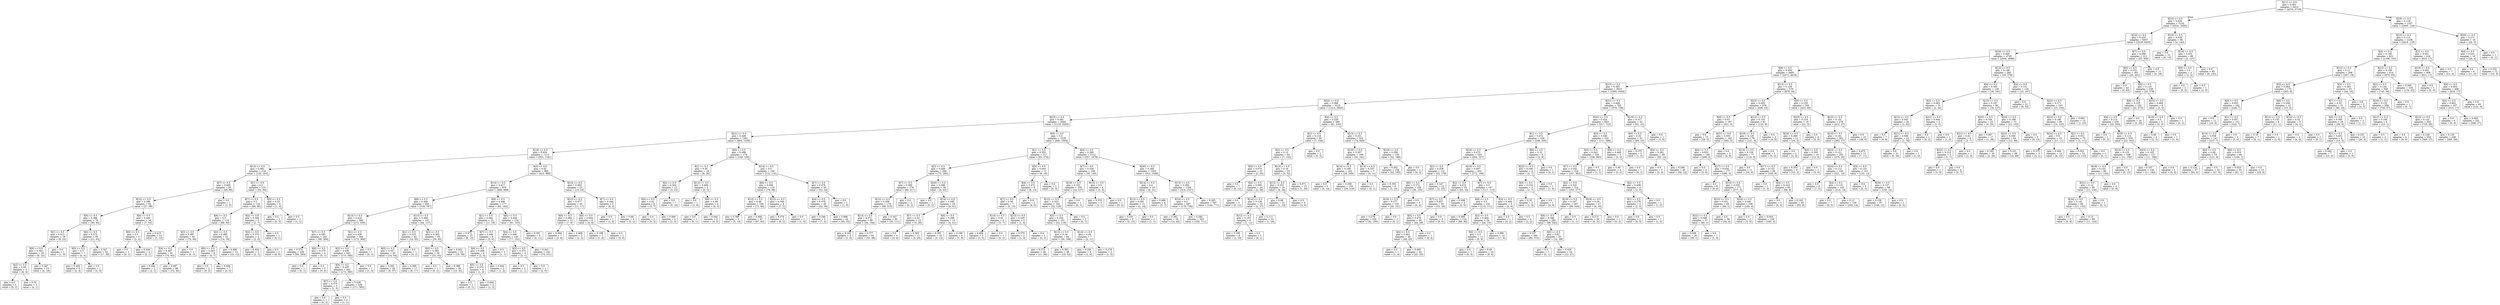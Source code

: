 digraph Tree {
node [shape=box] ;
0 [label="X[11] <= 0.5\ngini = 0.491\nsamples = 6412\nvalue = [4376, 5719]"] ;
1 [label="X[10] <= 0.5\ngini = 0.429\nsamples = 5155\nvalue = [2531, 5595]"] ;
0 -> 1 [labeldistance=2.5, labelangle=45, headlabel="True"] ;
2 [label="X[16] <= 0.5\ngini = 0.433\nsamples = 5057\nvalue = [2529, 5455]"] ;
1 -> 2 ;
3 [label="X[18] <= 0.5\ngini = 0.445\nsamples = 4745\nvalue = [2504, 4996]"] ;
2 -> 3 ;
4 [label="X[8] <= 0.5\ngini = 0.454\nsamples = 4485\nvalue = [2471, 4618]"] ;
3 -> 4 ;
5 [label="X[15] <= 0.5\ngini = 0.383\nsamples = 3915\nvalue = [1592, 4564]"] ;
4 -> 5 ;
6 [label="X[22] <= 0.5\ngini = 0.366\nsamples = 3210\nvalue = [1214, 3826]"] ;
5 -> 6 ;
7 [label="X[23] <= 0.5\ngini = 0.381\nsamples = 2820\nvalue = [1133, 3293]"] ;
6 -> 7 ;
8 [label="X[21] <= 0.5\ngini = 0.449\nsamples = 1291\nvalue = [693, 1339]"] ;
7 -> 8 ;
9 [label="X[19] <= 0.5\ngini = 0.434\nsamples = 1113\nvalue = [553, 1181]"] ;
8 -> 9 ;
10 [label="X[13] <= 0.5\ngini = 0.481\nsamples = 218\nvalue = [130, 193]"] ;
9 -> 10 ;
11 [label="X[7] <= 0.5\ngini = 0.405\nsamples = 95\nvalue = [39, 99]"] ;
10 -> 11 ;
12 [label="X[12] <= 0.5\ngini = 0.396\nsamples = 94\nvalue = [37, 99]"] ;
11 -> 12 ;
13 [label="X[0] <= 0.5\ngini = 0.386\nsamples = 78\nvalue = [30, 85]"] ;
12 -> 13 ;
14 [label="X[1] <= 0.5\ngini = 0.412\nsamples = 19\nvalue = [9, 22]"] ;
13 -> 14 ;
15 [label="X[6] <= 0.5\ngini = 0.391\nsamples = 18\nvalue = [8, 22]"] ;
14 -> 15 ;
16 [label="X[2] <= 0.5\ngini = 0.49\nsamples = 3\nvalue = [4, 3]"] ;
15 -> 16 ;
17 [label="gini = 0.0\nsamples = 1\nvalue = [0, 2]"] ;
16 -> 17 ;
18 [label="gini = 0.32\nsamples = 2\nvalue = [4, 1]"] ;
16 -> 18 ;
19 [label="gini = 0.287\nsamples = 15\nvalue = [4, 19]"] ;
15 -> 19 ;
20 [label="gini = 0.0\nsamples = 1\nvalue = [1, 0]"] ;
14 -> 20 ;
21 [label="X[4] <= 0.5\ngini = 0.375\nsamples = 59\nvalue = [21, 63]"] ;
13 -> 21 ;
22 [label="X[5] <= 0.5\ngini = 0.5\nsamples = 7\nvalue = [4, 4]"] ;
21 -> 22 ;
23 [label="gini = 0.444\nsamples = 6\nvalue = [2, 4]"] ;
22 -> 23 ;
24 [label="gini = 0.0\nsamples = 1\nvalue = [2, 0]"] ;
22 -> 24 ;
25 [label="gini = 0.347\nsamples = 52\nvalue = [17, 59]"] ;
21 -> 25 ;
26 [label="X[4] <= 0.5\ngini = 0.444\nsamples = 16\nvalue = [7, 14]"] ;
12 -> 26 ;
27 [label="X[0] <= 0.5\ngini = 0.5\nsamples = 3\nvalue = [2, 2]"] ;
26 -> 27 ;
28 [label="gini = 0.0\nsamples = 1\nvalue = [0, 1]"] ;
27 -> 28 ;
29 [label="gini = 0.444\nsamples = 2\nvalue = [2, 1]"] ;
27 -> 29 ;
30 [label="gini = 0.415\nsamples = 13\nvalue = [5, 12]"] ;
26 -> 30 ;
31 [label="gini = 0.0\nsamples = 1\nvalue = [2, 0]"] ;
11 -> 31 ;
32 [label="X[1] <= 0.5\ngini = 0.5\nsamples = 123\nvalue = [91, 94]"] ;
10 -> 32 ;
33 [label="X[7] <= 0.5\ngini = 0.5\nsamples = 119\nvalue = [90, 90]"] ;
32 -> 33 ;
34 [label="X[6] <= 0.5\ngini = 0.5\nsamples = 114\nvalue = [88, 83]"] ;
33 -> 34 ;
35 [label="X[3] <= 0.5\ngini = 0.497\nsamples = 92\nvalue = [74, 64]"] ;
34 -> 35 ;
36 [label="X[4] <= 0.5\ngini = 0.497\nsamples = 91\nvalue = [74, 63]"] ;
35 -> 36 ;
37 [label="gini = 0.444\nsamples = 2\nvalue = [2, 1]"] ;
36 -> 37 ;
38 [label="gini = 0.497\nsamples = 89\nvalue = [72, 62]"] ;
36 -> 38 ;
39 [label="gini = 0.0\nsamples = 1\nvalue = [0, 1]"] ;
35 -> 39 ;
40 [label="X[2] <= 0.5\ngini = 0.489\nsamples = 22\nvalue = [14, 19]"] ;
34 -> 40 ;
41 [label="X[0] <= 0.5\ngini = 0.463\nsamples = 9\nvalue = [4, 7]"] ;
40 -> 41 ;
42 [label="gini = 0.0\nsamples = 2\nvalue = [0, 2]"] ;
41 -> 42 ;
43 [label="gini = 0.494\nsamples = 7\nvalue = [4, 5]"] ;
41 -> 43 ;
44 [label="gini = 0.496\nsamples = 13\nvalue = [10, 12]"] ;
40 -> 44 ;
45 [label="X[2] <= 0.5\ngini = 0.346\nsamples = 5\nvalue = [2, 7]"] ;
33 -> 45 ;
46 [label="X[3] <= 0.5\ngini = 0.375\nsamples = 4\nvalue = [2, 6]"] ;
45 -> 46 ;
47 [label="gini = 0.444\nsamples = 2\nvalue = [2, 1]"] ;
46 -> 47 ;
48 [label="gini = 0.0\nsamples = 2\nvalue = [0, 5]"] ;
46 -> 48 ;
49 [label="gini = 0.0\nsamples = 1\nvalue = [0, 1]"] ;
45 -> 49 ;
50 [label="X[5] <= 0.5\ngini = 0.32\nsamples = 4\nvalue = [1, 4]"] ;
32 -> 50 ;
51 [label="gini = 0.0\nsamples = 2\nvalue = [0, 3]"] ;
50 -> 51 ;
52 [label="gini = 0.5\nsamples = 2\nvalue = [1, 1]"] ;
50 -> 52 ;
53 [label="X[3] <= 0.5\ngini = 0.42\nsamples = 895\nvalue = [423, 988]"] ;
9 -> 53 ;
54 [label="X[14] <= 0.5\ngini = 0.417\nsamples = 870\nvalue = [408, 969]"] ;
53 -> 54 ;
55 [label="X[6] <= 0.5\ngini = 0.409\nsamples = 693\nvalue = [316, 787]"] ;
54 -> 55 ;
56 [label="X[13] <= 0.5\ngini = 0.416\nsamples = 586\nvalue = [272, 650]"] ;
55 -> 56 ;
57 [label="X[7] <= 0.5\ngini = 0.383\nsamples = 242\nvalue = [99, 284]"] ;
56 -> 57 ;
58 [label="gini = 0.374\nsamples = 238\nvalue = [94, 283]"] ;
57 -> 58 ;
59 [label="X[0] <= 0.5\ngini = 0.278\nsamples = 4\nvalue = [5, 1]"] ;
57 -> 59 ;
60 [label="gini = 0.0\nsamples = 1\nvalue = [0, 1]"] ;
59 -> 60 ;
61 [label="gini = 0.0\nsamples = 3\nvalue = [5, 0]"] ;
59 -> 61 ;
62 [label="X[1] <= 0.5\ngini = 0.436\nsamples = 344\nvalue = [173, 366]"] ;
56 -> 62 ;
63 [label="X[2] <= 0.5\ngini = 0.436\nsamples = 343\nvalue = [173, 365]"] ;
62 -> 63 ;
64 [label="X[4] <= 0.5\ngini = 0.435\nsamples = 342\nvalue = [172, 365]"] ;
63 -> 64 ;
65 [label="X[7] <= 0.5\ngini = 0.375\nsamples = 3\nvalue = [1, 3]"] ;
64 -> 65 ;
66 [label="gini = 0.0\nsamples = 1\nvalue = [0, 2]"] ;
65 -> 66 ;
67 [label="gini = 0.5\nsamples = 2\nvalue = [1, 1]"] ;
65 -> 67 ;
68 [label="gini = 0.436\nsamples = 339\nvalue = [171, 362]"] ;
64 -> 68 ;
69 [label="gini = 0.0\nsamples = 1\nvalue = [1, 0]"] ;
63 -> 69 ;
70 [label="gini = 0.0\nsamples = 1\nvalue = [0, 1]"] ;
62 -> 70 ;
71 [label="X[13] <= 0.5\ngini = 0.368\nsamples = 107\nvalue = [44, 137]"] ;
55 -> 71 ;
72 [label="X[1] <= 0.5\ngini = 0.323\nsamples = 44\nvalue = [14, 55]"] ;
71 -> 72 ;
73 [label="X[0] <= 0.5\ngini = 0.327\nsamples = 43\nvalue = [14, 54]"] ;
72 -> 73 ;
74 [label="gini = 0.292\nsamples = 26\nvalue = [8, 37]"] ;
73 -> 74 ;
75 [label="gini = 0.386\nsamples = 17\nvalue = [6, 17]"] ;
73 -> 75 ;
76 [label="gini = 0.0\nsamples = 1\nvalue = [0, 1]"] ;
72 -> 76 ;
77 [label="X[2] <= 0.5\ngini = 0.392\nsamples = 63\nvalue = [30, 82]"] ;
71 -> 77 ;
78 [label="X[0] <= 0.5\ngini = 0.383\nsamples = 30\nvalue = [15, 43]"] ;
77 -> 78 ;
79 [label="gini = 0.0\nsamples = 1\nvalue = [0, 1]"] ;
78 -> 79 ;
80 [label="gini = 0.388\nsamples = 29\nvalue = [15, 42]"] ;
78 -> 80 ;
81 [label="gini = 0.401\nsamples = 33\nvalue = [15, 39]"] ;
77 -> 81 ;
82 [label="X[0] <= 0.5\ngini = 0.446\nsamples = 177\nvalue = [92, 182]"] ;
54 -> 82 ;
83 [label="X[1] <= 0.5\ngini = 0.464\nsamples = 23\nvalue = [11, 19]"] ;
82 -> 83 ;
84 [label="gini = 0.472\nsamples = 15\nvalue = [8, 13]"] ;
83 -> 84 ;
85 [label="X[7] <= 0.5\ngini = 0.444\nsamples = 8\nvalue = [3, 6]"] ;
83 -> 85 ;
86 [label="X[6] <= 0.5\ngini = 0.408\nsamples = 6\nvalue = [2, 5]"] ;
85 -> 86 ;
87 [label="X[5] <= 0.5\ngini = 0.375\nsamples = 4\nvalue = [1, 3]"] ;
86 -> 87 ;
88 [label="gini = 0.0\nsamples = 1\nvalue = [0, 1]"] ;
87 -> 88 ;
89 [label="gini = 0.444\nsamples = 3\nvalue = [1, 2]"] ;
87 -> 89 ;
90 [label="gini = 0.444\nsamples = 2\nvalue = [1, 2]"] ;
86 -> 90 ;
91 [label="gini = 0.5\nsamples = 2\nvalue = [1, 1]"] ;
85 -> 91 ;
92 [label="X[6] <= 0.5\ngini = 0.444\nsamples = 154\nvalue = [81, 163]"] ;
82 -> 92 ;
93 [label="X[4] <= 0.5\ngini = 0.446\nsamples = 145\nvalue = [77, 152]"] ;
92 -> 93 ;
94 [label="X[5] <= 0.5\ngini = 0.375\nsamples = 3\nvalue = [3, 1]"] ;
93 -> 94 ;
95 [label="gini = 0.5\nsamples = 2\nvalue = [1, 1]"] ;
94 -> 95 ;
96 [label="gini = 0.0\nsamples = 1\nvalue = [2, 0]"] ;
94 -> 96 ;
97 [label="gini = 0.441\nsamples = 142\nvalue = [74, 151]"] ;
93 -> 97 ;
98 [label="gini = 0.391\nsamples = 9\nvalue = [4, 11]"] ;
92 -> 98 ;
99 [label="X[14] <= 0.5\ngini = 0.493\nsamples = 25\nvalue = [15, 19]"] ;
53 -> 99 ;
100 [label="X[12] <= 0.5\ngini = 0.477\nsamples = 20\nvalue = [11, 17]"] ;
99 -> 100 ;
101 [label="X[6] <= 0.5\ngini = 0.492\nsamples = 12\nvalue = [7, 9]"] ;
100 -> 101 ;
102 [label="gini = 0.494\nsamples = 7\nvalue = [5, 4]"] ;
101 -> 102 ;
103 [label="gini = 0.408\nsamples = 5\nvalue = [2, 5]"] ;
101 -> 103 ;
104 [label="X[6] <= 0.5\ngini = 0.444\nsamples = 8\nvalue = [4, 8]"] ;
100 -> 104 ;
105 [label="gini = 0.198\nsamples = 7\nvalue = [1, 8]"] ;
104 -> 105 ;
106 [label="gini = 0.0\nsamples = 1\nvalue = [3, 0]"] ;
104 -> 106 ;
107 [label="X[7] <= 0.5\ngini = 0.444\nsamples = 5\nvalue = [4, 2]"] ;
99 -> 107 ;
108 [label="gini = 0.0\nsamples = 1\nvalue = [1, 0]"] ;
107 -> 108 ;
109 [label="gini = 0.48\nsamples = 4\nvalue = [3, 2]"] ;
107 -> 109 ;
110 [label="X[0] <= 0.5\ngini = 0.498\nsamples = 178\nvalue = [140, 158]"] ;
8 -> 110 ;
111 [label="X[1] <= 0.5\ngini = 0.36\nsamples = 18\nvalue = [8, 26]"] ;
110 -> 111 ;
112 [label="X[2] <= 0.5\ngini = 0.204\nsamples = 13\nvalue = [3, 23]"] ;
111 -> 112 ;
113 [label="X[6] <= 0.5\ngini = 0.42\nsamples = 6\nvalue = [3, 7]"] ;
112 -> 113 ;
114 [label="gini = 0.0\nsamples = 2\nvalue = [0, 2]"] ;
113 -> 114 ;
115 [label="gini = 0.469\nsamples = 4\nvalue = [3, 5]"] ;
113 -> 115 ;
116 [label="gini = 0.0\nsamples = 7\nvalue = [0, 16]"] ;
112 -> 116 ;
117 [label="X[13] <= 0.5\ngini = 0.469\nsamples = 5\nvalue = [5, 3]"] ;
111 -> 117 ;
118 [label="gini = 0.0\nsamples = 1\nvalue = [1, 0]"] ;
117 -> 118 ;
119 [label="X[6] <= 0.5\ngini = 0.49\nsamples = 4\nvalue = [4, 3]"] ;
117 -> 119 ;
120 [label="gini = 0.0\nsamples = 1\nvalue = [0, 1]"] ;
119 -> 120 ;
121 [label="gini = 0.444\nsamples = 3\nvalue = [4, 2]"] ;
119 -> 121 ;
122 [label="X[14] <= 0.5\ngini = 0.5\nsamples = 160\nvalue = [132, 132]"] ;
110 -> 122 ;
123 [label="X[6] <= 0.5\ngini = 0.494\nsamples = 110\nvalue = [79, 98]"] ;
122 -> 123 ;
124 [label="X[13] <= 0.5\ngini = 0.49\nsamples = 106\nvalue = [72, 96]"] ;
123 -> 124 ;
125 [label="gini = 0.388\nsamples = 9\nvalue = [5, 14]"] ;
124 -> 125 ;
126 [label="gini = 0.495\nsamples = 97\nvalue = [67, 82]"] ;
124 -> 126 ;
127 [label="X[12] <= 0.5\ngini = 0.346\nsamples = 4\nvalue = [7, 2]"] ;
123 -> 127 ;
128 [label="gini = 0.375\nsamples = 3\nvalue = [6, 2]"] ;
127 -> 128 ;
129 [label="gini = 0.0\nsamples = 1\nvalue = [1, 0]"] ;
127 -> 129 ;
130 [label="X[7] <= 0.5\ngini = 0.476\nsamples = 50\nvalue = [53, 34]"] ;
122 -> 130 ;
131 [label="X[4] <= 0.5\ngini = 0.478\nsamples = 49\nvalue = [52, 34]"] ;
130 -> 131 ;
132 [label="gini = 0.346\nsamples = 5\nvalue = [7, 2]"] ;
131 -> 132 ;
133 [label="gini = 0.486\nsamples = 44\nvalue = [45, 32]"] ;
131 -> 133 ;
134 [label="gini = 0.0\nsamples = 1\nvalue = [1, 0]"] ;
130 -> 134 ;
135 [label="X[0] <= 0.5\ngini = 0.3\nsamples = 1529\nvalue = [440, 1954]"] ;
7 -> 135 ;
136 [label="X[1] <= 0.5\ngini = 0.355\nsamples = 217\nvalue = [83, 276]"] ;
135 -> 136 ;
137 [label="X[3] <= 0.5\ngini = 0.348\nsamples = 206\nvalue = [75, 260]"] ;
136 -> 137 ;
138 [label="X[7] <= 0.5\ngini = 0.358\nsamples = 176\nvalue = [66, 217]"] ;
137 -> 138 ;
139 [label="X[13] <= 0.5\ngini = 0.359\nsamples = 174\nvalue = [66, 215]"] ;
138 -> 139 ;
140 [label="X[14] <= 0.5\ngini = 0.371\nsamples = 89\nvalue = [34, 104]"] ;
139 -> 140 ;
141 [label="gini = 0.245\nsamples = 5\nvalue = [1, 6]"] ;
140 -> 141 ;
142 [label="gini = 0.377\nsamples = 84\nvalue = [33, 98]"] ;
140 -> 142 ;
143 [label="gini = 0.347\nsamples = 85\nvalue = [32, 111]"] ;
139 -> 143 ;
144 [label="gini = 0.0\nsamples = 2\nvalue = [0, 2]"] ;
138 -> 144 ;
145 [label="X[20] <= 0.5\ngini = 0.286\nsamples = 30\nvalue = [9, 43]"] ;
137 -> 145 ;
146 [label="gini = 0.0\nsamples = 1\nvalue = [0, 2]"] ;
145 -> 146 ;
147 [label="X[14] <= 0.5\ngini = 0.295\nsamples = 29\nvalue = [9, 41]"] ;
145 -> 147 ;
148 [label="X[7] <= 0.5\ngini = 0.32\nsamples = 15\nvalue = [5, 20]"] ;
147 -> 148 ;
149 [label="gini = 0.0\nsamples = 4\nvalue = [0, 4]"] ;
148 -> 149 ;
150 [label="gini = 0.363\nsamples = 11\nvalue = [5, 16]"] ;
148 -> 150 ;
151 [label="X[6] <= 0.5\ngini = 0.269\nsamples = 14\nvalue = [4, 21]"] ;
147 -> 151 ;
152 [label="gini = 0.305\nsamples = 10\nvalue = [3, 13]"] ;
151 -> 152 ;
153 [label="gini = 0.198\nsamples = 4\nvalue = [1, 8]"] ;
151 -> 153 ;
154 [label="X[5] <= 0.5\ngini = 0.444\nsamples = 11\nvalue = [8, 16]"] ;
136 -> 154 ;
155 [label="X[4] <= 0.5\ngini = 0.472\nsamples = 9\nvalue = [8, 13]"] ;
154 -> 155 ;
156 [label="X[7] <= 0.5\ngini = 0.36\nsamples = 7\nvalue = [4, 13]"] ;
155 -> 156 ;
157 [label="X[14] <= 0.5\ngini = 0.42\nsamples = 4\nvalue = [3, 7]"] ;
156 -> 157 ;
158 [label="gini = 0.469\nsamples = 3\nvalue = [3, 5]"] ;
157 -> 158 ;
159 [label="gini = 0.0\nsamples = 1\nvalue = [0, 2]"] ;
157 -> 159 ;
160 [label="X[13] <= 0.5\ngini = 0.245\nsamples = 3\nvalue = [1, 6]"] ;
156 -> 160 ;
161 [label="gini = 0.375\nsamples = 2\nvalue = [1, 3]"] ;
160 -> 161 ;
162 [label="gini = 0.0\nsamples = 1\nvalue = [0, 3]"] ;
160 -> 162 ;
163 [label="gini = 0.0\nsamples = 2\nvalue = [4, 0]"] ;
155 -> 163 ;
164 [label="gini = 0.0\nsamples = 2\nvalue = [0, 3]"] ;
154 -> 164 ;
165 [label="X[4] <= 0.5\ngini = 0.289\nsamples = 1312\nvalue = [357, 1678]"] ;
135 -> 165 ;
166 [label="X[7] <= 0.5\ngini = 0.334\nsamples = 109\nvalue = [35, 130]"] ;
165 -> 166 ;
167 [label="X[19] <= 0.5\ngini = 0.322\nsamples = 105\nvalue = [32, 127]"] ;
166 -> 167 ;
168 [label="X[12] <= 0.5\ngini = 0.323\nsamples = 104\nvalue = [32, 126]"] ;
167 -> 168 ;
169 [label="X[5] <= 0.5\ngini = 0.334\nsamples = 101\nvalue = [32, 119]"] ;
168 -> 169 ;
170 [label="X[13] <= 0.5\ngini = 0.34\nsamples = 94\nvalue = [30, 108]"] ;
169 -> 170 ;
171 [label="gini = 0.274\nsamples = 46\nvalue = [11, 56]"] ;
170 -> 171 ;
172 [label="gini = 0.392\nsamples = 48\nvalue = [19, 52]"] ;
170 -> 172 ;
173 [label="X[14] <= 0.5\ngini = 0.26\nsamples = 7\nvalue = [2, 11]"] ;
169 -> 173 ;
174 [label="gini = 0.245\nsamples = 4\nvalue = [1, 6]"] ;
173 -> 174 ;
175 [label="gini = 0.278\nsamples = 3\nvalue = [1, 5]"] ;
173 -> 175 ;
176 [label="gini = 0.0\nsamples = 3\nvalue = [0, 7]"] ;
168 -> 176 ;
177 [label="gini = 0.0\nsamples = 1\nvalue = [0, 1]"] ;
167 -> 177 ;
178 [label="X[13] <= 0.5\ngini = 0.5\nsamples = 4\nvalue = [3, 3]"] ;
166 -> 178 ;
179 [label="gini = 0.375\nsamples = 3\nvalue = [3, 1]"] ;
178 -> 179 ;
180 [label="gini = 0.0\nsamples = 1\nvalue = [0, 2]"] ;
178 -> 180 ;
181 [label="X[20] <= 0.5\ngini = 0.285\nsamples = 1203\nvalue = [322, 1548]"] ;
165 -> 181 ;
182 [label="X[14] <= 0.5\ngini = 0.4\nsamples = 19\nvalue = [8, 21]"] ;
181 -> 182 ;
183 [label="X[12] <= 0.5\ngini = 0.291\nsamples = 11\nvalue = [3, 14]"] ;
182 -> 183 ;
184 [label="gini = 0.231\nsamples = 9\nvalue = [2, 13]"] ;
183 -> 184 ;
185 [label="gini = 0.5\nsamples = 2\nvalue = [1, 1]"] ;
183 -> 185 ;
186 [label="gini = 0.486\nsamples = 8\nvalue = [5, 7]"] ;
182 -> 186 ;
187 [label="X[13] <= 0.5\ngini = 0.283\nsamples = 1184\nvalue = [314, 1527]"] ;
181 -> 187 ;
188 [label="X[14] <= 0.5\ngini = 0.3\nsamples = 587\nvalue = [170, 756]"] ;
187 -> 188 ;
189 [label="gini = 0.362\nsamples = 34\nvalue = [14, 45]"] ;
188 -> 189 ;
190 [label="gini = 0.295\nsamples = 553\nvalue = [156, 711]"] ;
188 -> 190 ;
191 [label="gini = 0.265\nsamples = 597\nvalue = [144, 771]"] ;
187 -> 191 ;
192 [label="X[4] <= 0.5\ngini = 0.229\nsamples = 390\nvalue = [81, 533]"] ;
6 -> 192 ;
193 [label="X[1] <= 0.5\ngini = 0.118\nsamples = 66\nvalue = [7, 104]"] ;
192 -> 193 ;
194 [label="X[2] <= 0.5\ngini = 0.12\nsamples = 64\nvalue = [7, 102]"] ;
193 -> 194 ;
195 [label="X[0] <= 0.5\ngini = 0.074\nsamples = 31\nvalue = [2, 50]"] ;
194 -> 195 ;
196 [label="gini = 0.0\nsamples = 7\nvalue = [0, 12]"] ;
195 -> 196 ;
197 [label="X[6] <= 0.5\ngini = 0.095\nsamples = 24\nvalue = [2, 38]"] ;
195 -> 197 ;
198 [label="gini = 0.0\nsamples = 5\nvalue = [0, 11]"] ;
197 -> 198 ;
199 [label="X[14] <= 0.5\ngini = 0.128\nsamples = 19\nvalue = [2, 27]"] ;
197 -> 199 ;
200 [label="X[12] <= 0.5\ngini = 0.153\nsamples = 9\nvalue = [1, 11]"] ;
199 -> 200 ;
201 [label="gini = 0.165\nsamples = 8\nvalue = [1, 10]"] ;
200 -> 201 ;
202 [label="gini = 0.0\nsamples = 1\nvalue = [0, 1]"] ;
200 -> 202 ;
203 [label="gini = 0.111\nsamples = 10\nvalue = [1, 16]"] ;
199 -> 203 ;
204 [label="X[13] <= 0.5\ngini = 0.16\nsamples = 33\nvalue = [5, 52]"] ;
194 -> 204 ;
205 [label="X[12] <= 0.5\ngini = 0.231\nsamples = 18\nvalue = [4, 26]"] ;
204 -> 205 ;
206 [label="gini = 0.08\nsamples = 15\nvalue = [1, 23]"] ;
205 -> 206 ;
207 [label="gini = 0.5\nsamples = 3\nvalue = [3, 3]"] ;
205 -> 207 ;
208 [label="gini = 0.071\nsamples = 15\nvalue = [1, 26]"] ;
204 -> 208 ;
209 [label="gini = 0.0\nsamples = 2\nvalue = [0, 2]"] ;
193 -> 209 ;
210 [label="X[13] <= 0.5\ngini = 0.251\nsamples = 324\nvalue = [74, 429]"] ;
192 -> 210 ;
211 [label="X[19] <= 0.5\ngini = 0.207\nsamples = 169\nvalue = [32, 241]"] ;
210 -> 211 ;
212 [label="X[14] <= 0.5\ngini = 0.199\nsamples = 162\nvalue = [29, 230]"] ;
211 -> 212 ;
213 [label="gini = 0.0\nsamples = 9\nvalue = [0, 14]"] ;
212 -> 213 ;
214 [label="gini = 0.209\nsamples = 153\nvalue = [29, 216]"] ;
212 -> 214 ;
215 [label="X[14] <= 0.5\ngini = 0.337\nsamples = 7\nvalue = [3, 11]"] ;
211 -> 215 ;
216 [label="gini = 0.0\nsamples = 1\nvalue = [0, 1]"] ;
215 -> 216 ;
217 [label="gini = 0.355\nsamples = 6\nvalue = [3, 10]"] ;
215 -> 217 ;
218 [label="X[19] <= 0.5\ngini = 0.299\nsamples = 155\nvalue = [42, 188]"] ;
210 -> 218 ;
219 [label="gini = 0.302\nsamples = 154\nvalue = [42, 185]"] ;
218 -> 219 ;
220 [label="gini = 0.0\nsamples = 1\nvalue = [0, 3]"] ;
218 -> 220 ;
221 [label="X[21] <= 0.5\ngini = 0.448\nsamples = 705\nvalue = [378, 738]"] ;
5 -> 221 ;
222 [label="X[23] <= 0.5\ngini = 0.424\nsamples = 653\nvalue = [317, 723]"] ;
221 -> 222 ;
223 [label="X[1] <= 0.5\ngini = 0.472\nsamples = 328\nvalue = [206, 335]"] ;
222 -> 223 ;
224 [label="X[24] <= 0.5\ngini = 0.473\nsamples = 323\nvalue = [204, 327]"] ;
223 -> 224 ;
225 [label="X[2] <= 0.5\ngini = 0.258\nsamples = 121\nvalue = [32, 178]"] ;
224 -> 225 ;
226 [label="X[6] <= 0.5\ngini = 0.272\nsamples = 108\nvalue = [30, 155]"] ;
225 -> 226 ;
227 [label="X[19] <= 0.5\ngini = 0.277\nsamples = 105\nvalue = [30, 151]"] ;
226 -> 227 ;
228 [label="gini = 0.278\nsamples = 104\nvalue = [30, 150]"] ;
227 -> 228 ;
229 [label="gini = 0.0\nsamples = 1\nvalue = [0, 1]"] ;
227 -> 229 ;
230 [label="gini = 0.0\nsamples = 3\nvalue = [0, 4]"] ;
226 -> 230 ;
231 [label="gini = 0.147\nsamples = 13\nvalue = [2, 23]"] ;
225 -> 231 ;
232 [label="X[19] <= 0.5\ngini = 0.497\nsamples = 202\nvalue = [172, 149]"] ;
224 -> 232 ;
233 [label="X[2] <= 0.5\ngini = 0.472\nsamples = 55\nvalue = [55, 34]"] ;
232 -> 233 ;
234 [label="X[7] <= 0.5\ngini = 0.457\nsamples = 50\nvalue = [53, 29]"] ;
233 -> 234 ;
235 [label="X[5] <= 0.5\ngini = 0.479\nsamples = 46\nvalue = [44, 29]"] ;
234 -> 235 ;
236 [label="X[4] <= 0.5\ngini = 0.462\nsamples = 45\nvalue = [44, 25]"] ;
235 -> 236 ;
237 [label="gini = 0.0\nsamples = 1\nvalue = [1, 0]"] ;
236 -> 237 ;
238 [label="gini = 0.465\nsamples = 44\nvalue = [43, 25]"] ;
236 -> 238 ;
239 [label="gini = 0.0\nsamples = 1\nvalue = [0, 4]"] ;
235 -> 239 ;
240 [label="gini = 0.0\nsamples = 4\nvalue = [9, 0]"] ;
234 -> 240 ;
241 [label="gini = 0.408\nsamples = 5\nvalue = [2, 5]"] ;
233 -> 241 ;
242 [label="X[7] <= 0.5\ngini = 0.5\nsamples = 147\nvalue = [117, 115]"] ;
232 -> 242 ;
243 [label="X[6] <= 0.5\ngini = 0.5\nsamples = 142\nvalue = [115, 111]"] ;
242 -> 243 ;
244 [label="gini = 0.499\nsamples = 118\nvalue = [89, 96]"] ;
243 -> 244 ;
245 [label="X[2] <= 0.5\ngini = 0.464\nsamples = 24\nvalue = [26, 15]"] ;
243 -> 245 ;
246 [label="X[0] <= 0.5\ngini = 0.5\nsamples = 11\nvalue = [9, 9]"] ;
245 -> 246 ;
247 [label="gini = 0.0\nsamples = 1\nvalue = [0, 3]"] ;
246 -> 247 ;
248 [label="gini = 0.48\nsamples = 10\nvalue = [9, 6]"] ;
246 -> 248 ;
249 [label="gini = 0.386\nsamples = 13\nvalue = [17, 6]"] ;
245 -> 249 ;
250 [label="X[3] <= 0.5\ngini = 0.444\nsamples = 5\nvalue = [2, 4]"] ;
242 -> 250 ;
251 [label="gini = 0.0\nsamples = 1\nvalue = [0, 2]"] ;
250 -> 251 ;
252 [label="gini = 0.5\nsamples = 4\nvalue = [2, 2]"] ;
250 -> 252 ;
253 [label="X[6] <= 0.5\ngini = 0.32\nsamples = 5\nvalue = [2, 8]"] ;
223 -> 253 ;
254 [label="X[22] <= 0.5\ngini = 0.346\nsamples = 4\nvalue = [2, 7]"] ;
253 -> 254 ;
255 [label="X[4] <= 0.5\ngini = 0.219\nsamples = 3\nvalue = [1, 7]"] ;
254 -> 255 ;
256 [label="gini = 0.32\nsamples = 2\nvalue = [1, 4]"] ;
255 -> 256 ;
257 [label="gini = 0.0\nsamples = 1\nvalue = [0, 3]"] ;
255 -> 257 ;
258 [label="gini = 0.0\nsamples = 1\nvalue = [1, 0]"] ;
254 -> 258 ;
259 [label="gini = 0.0\nsamples = 1\nvalue = [0, 1]"] ;
253 -> 259 ;
260 [label="X[3] <= 0.5\ngini = 0.346\nsamples = 325\nvalue = [111, 388]"] ;
222 -> 260 ;
261 [label="X[5] <= 0.5\ngini = 0.343\nsamples = 320\nvalue = [108, 383]"] ;
260 -> 261 ;
262 [label="X[7] <= 0.5\ngini = 0.342\nsamples = 318\nvalue = [107, 382]"] ;
261 -> 262 ;
263 [label="X[2] <= 0.5\ngini = 0.341\nsamples = 314\nvalue = [105, 377]"] ;
262 -> 263 ;
264 [label="X[19] <= 0.5\ngini = 0.347\nsamples = 287\nvalue = [99, 344]"] ;
263 -> 264 ;
265 [label="X[6] <= 0.5\ngini = 0.346\nsamples = 285\nvalue = [98, 343]"] ;
264 -> 265 ;
266 [label="gini = 0.337\nsamples = 260\nvalue = [86, 315]"] ;
265 -> 266 ;
267 [label="X[0] <= 0.5\ngini = 0.42\nsamples = 25\nvalue = [12, 28]"] ;
265 -> 267 ;
268 [label="gini = 0.0\nsamples = 1\nvalue = [0, 1]"] ;
267 -> 268 ;
269 [label="gini = 0.426\nsamples = 24\nvalue = [12, 27]"] ;
267 -> 269 ;
270 [label="gini = 0.5\nsamples = 2\nvalue = [1, 1]"] ;
264 -> 270 ;
271 [label="X[19] <= 0.5\ngini = 0.26\nsamples = 27\nvalue = [6, 33]"] ;
263 -> 271 ;
272 [label="gini = 0.272\nsamples = 26\nvalue = [6, 31]"] ;
271 -> 272 ;
273 [label="gini = 0.0\nsamples = 1\nvalue = [0, 2]"] ;
271 -> 273 ;
274 [label="X[2] <= 0.5\ngini = 0.408\nsamples = 4\nvalue = [2, 5]"] ;
262 -> 274 ;
275 [label="X[1] <= 0.5\ngini = 0.278\nsamples = 3\nvalue = [1, 5]"] ;
274 -> 275 ;
276 [label="gini = 0.0\nsamples = 2\nvalue = [0, 5]"] ;
275 -> 276 ;
277 [label="gini = 0.0\nsamples = 1\nvalue = [1, 0]"] ;
275 -> 277 ;
278 [label="gini = 0.0\nsamples = 1\nvalue = [1, 0]"] ;
274 -> 278 ;
279 [label="gini = 0.5\nsamples = 2\nvalue = [1, 1]"] ;
261 -> 279 ;
280 [label="X[6] <= 0.5\ngini = 0.469\nsamples = 5\nvalue = [3, 5]"] ;
260 -> 280 ;
281 [label="gini = 0.49\nsamples = 4\nvalue = [3, 4]"] ;
280 -> 281 ;
282 [label="gini = 0.0\nsamples = 1\nvalue = [0, 1]"] ;
280 -> 282 ;
283 [label="X[19] <= 0.5\ngini = 0.317\nsamples = 52\nvalue = [61, 15]"] ;
221 -> 283 ;
284 [label="X[0] <= 0.5\ngini = 0.32\nsamples = 51\nvalue = [60, 15]"] ;
283 -> 284 ;
285 [label="gini = 0.375\nsamples = 3\nvalue = [1, 3]"] ;
284 -> 285 ;
286 [label="X[4] <= 0.5\ngini = 0.281\nsamples = 48\nvalue = [59, 12]"] ;
284 -> 286 ;
287 [label="gini = 0.0\nsamples = 3\nvalue = [5, 0]"] ;
286 -> 287 ;
288 [label="gini = 0.298\nsamples = 45\nvalue = [54, 12]"] ;
286 -> 288 ;
289 [label="gini = 0.0\nsamples = 1\nvalue = [1, 0]"] ;
283 -> 289 ;
290 [label="X[13] <= 0.5\ngini = 0.109\nsamples = 570\nvalue = [879, 54]"] ;
4 -> 290 ;
291 [label="X[23] <= 0.5\ngini = 0.059\nsamples = 278\nvalue = [446, 14]"] ;
290 -> 291 ;
292 [label="X[0] <= 0.5\ngini = 0.03\nsamples = 197\nvalue = [321, 5]"] ;
291 -> 292 ;
293 [label="gini = 0.0\nsamples = 15\nvalue = [28, 0]"] ;
292 -> 293 ;
294 [label="X[21] <= 0.5\ngini = 0.033\nsamples = 182\nvalue = [293, 5]"] ;
292 -> 294 ;
295 [label="X[4] <= 0.5\ngini = 0.033\nsamples = 180\nvalue = [289, 5]"] ;
294 -> 295 ;
296 [label="gini = 0.0\nsamples = 3\nvalue = [3, 0]"] ;
295 -> 296 ;
297 [label="X[17] <= 0.5\ngini = 0.034\nsamples = 177\nvalue = [286, 5]"] ;
295 -> 297 ;
298 [label="gini = 0.0\nsamples = 6\nvalue = [9, 0]"] ;
297 -> 298 ;
299 [label="X[14] <= 0.5\ngini = 0.035\nsamples = 171\nvalue = [277, 5]"] ;
297 -> 299 ;
300 [label="X[15] <= 0.5\ngini = 0.021\nsamples = 65\nvalue = [94, 1]"] ;
299 -> 300 ;
301 [label="X[22] <= 0.5\ngini = 0.048\nsamples = 27\nvalue = [40, 1]"] ;
300 -> 301 ;
302 [label="gini = 0.049\nsamples = 26\nvalue = [39, 1]"] ;
301 -> 302 ;
303 [label="gini = 0.0\nsamples = 1\nvalue = [1, 0]"] ;
301 -> 303 ;
304 [label="gini = 0.0\nsamples = 38\nvalue = [54, 0]"] ;
300 -> 304 ;
305 [label="X[24] <= 0.5\ngini = 0.042\nsamples = 106\nvalue = [183, 4]"] ;
299 -> 305 ;
306 [label="gini = 0.0\nsamples = 2\nvalue = [3, 0]"] ;
305 -> 306 ;
307 [label="gini = 0.043\nsamples = 104\nvalue = [180, 4]"] ;
305 -> 307 ;
308 [label="gini = 0.0\nsamples = 2\nvalue = [4, 0]"] ;
294 -> 308 ;
309 [label="X[12] <= 0.5\ngini = 0.125\nsamples = 81\nvalue = [125, 9]"] ;
291 -> 309 ;
310 [label="X[19] <= 0.5\ngini = 0.129\nsamples = 78\nvalue = [121, 9]"] ;
309 -> 310 ;
311 [label="X[14] <= 0.5\ngini = 0.134\nsamples = 77\nvalue = [116, 9]"] ;
310 -> 311 ;
312 [label="gini = 0.0\nsamples = 11\nvalue = [16, 0]"] ;
311 -> 312 ;
313 [label="X[17] <= 0.5\ngini = 0.152\nsamples = 66\nvalue = [100, 9]"] ;
311 -> 313 ;
314 [label="gini = 0.0\nsamples = 1\nvalue = [1, 0]"] ;
313 -> 314 ;
315 [label="X[4] <= 0.5\ngini = 0.153\nsamples = 65\nvalue = [99, 9]"] ;
313 -> 315 ;
316 [label="gini = 0.0\nsamples = 5\nvalue = [6, 0]"] ;
315 -> 316 ;
317 [label="gini = 0.161\nsamples = 60\nvalue = [93, 9]"] ;
315 -> 317 ;
318 [label="gini = 0.0\nsamples = 1\nvalue = [5, 0]"] ;
310 -> 318 ;
319 [label="gini = 0.0\nsamples = 3\nvalue = [4, 0]"] ;
309 -> 319 ;
320 [label="X[0] <= 0.5\ngini = 0.155\nsamples = 292\nvalue = [433, 40]"] ;
290 -> 320 ;
321 [label="X[23] <= 0.5\ngini = 0.219\nsamples = 16\nvalue = [21, 3]"] ;
320 -> 321 ;
322 [label="X[24] <= 0.5\ngini = 0.266\nsamples = 12\nvalue = [16, 3]"] ;
321 -> 322 ;
323 [label="gini = 0.0\nsamples = 2\nvalue = [3, 0]"] ;
322 -> 323 ;
324 [label="X[3] <= 0.5\ngini = 0.305\nsamples = 10\nvalue = [13, 3]"] ;
322 -> 324 ;
325 [label="gini = 0.355\nsamples = 9\nvalue = [10, 3]"] ;
324 -> 325 ;
326 [label="gini = 0.0\nsamples = 1\nvalue = [3, 0]"] ;
324 -> 326 ;
327 [label="gini = 0.0\nsamples = 4\nvalue = [5, 0]"] ;
321 -> 327 ;
328 [label="X[22] <= 0.5\ngini = 0.151\nsamples = 276\nvalue = [412, 37]"] ;
320 -> 328 ;
329 [label="X[19] <= 0.5\ngini = 0.161\nsamples = 261\nvalue = [383, 37]"] ;
328 -> 329 ;
330 [label="X[23] <= 0.5\ngini = 0.121\nsamples = 250\nvalue = [376, 26]"] ;
329 -> 330 ;
331 [label="X[24] <= 0.5\ngini = 0.112\nsamples = 149\nvalue = [221, 14]"] ;
330 -> 331 ;
332 [label="gini = 0.0\nsamples = 6\nvalue = [7, 0]"] ;
331 -> 332 ;
333 [label="X[4] <= 0.5\ngini = 0.115\nsamples = 143\nvalue = [214, 14]"] ;
331 -> 333 ;
334 [label="gini = 0.0\nsamples = 7\nvalue = [9, 0]"] ;
333 -> 334 ;
335 [label="gini = 0.12\nsamples = 136\nvalue = [205, 14]"] ;
333 -> 335 ;
336 [label="X[4] <= 0.5\ngini = 0.133\nsamples = 101\nvalue = [155, 12]"] ;
330 -> 336 ;
337 [label="gini = 0.0\nsamples = 3\nvalue = [5, 0]"] ;
336 -> 337 ;
338 [label="X[20] <= 0.5\ngini = 0.137\nsamples = 98\nvalue = [150, 12]"] ;
336 -> 338 ;
339 [label="gini = 0.139\nsamples = 97\nvalue = [148, 12]"] ;
338 -> 339 ;
340 [label="gini = 0.0\nsamples = 1\nvalue = [2, 0]"] ;
338 -> 340 ;
341 [label="gini = 0.475\nsamples = 11\nvalue = [7, 11]"] ;
329 -> 341 ;
342 [label="gini = 0.0\nsamples = 15\nvalue = [29, 0]"] ;
328 -> 342 ;
343 [label="X[14] <= 0.5\ngini = 0.148\nsamples = 260\nvalue = [33, 378]"] ;
3 -> 343 ;
344 [label="X[4] <= 0.5\ngini = 0.165\nsamples = 126\nvalue = [18, 181]"] ;
343 -> 344 ;
345 [label="X[3] <= 0.5\ngini = 0.083\nsamples = 31\nvalue = [2, 44]"] ;
344 -> 345 ;
346 [label="X[13] <= 0.5\ngini = 0.045\nsamples = 29\nvalue = [1, 42]"] ;
345 -> 346 ;
347 [label="gini = 0.0\nsamples = 7\nvalue = [0, 8]"] ;
346 -> 347 ;
348 [label="X[21] <= 0.5\ngini = 0.056\nsamples = 22\nvalue = [1, 34]"] ;
346 -> 348 ;
349 [label="gini = 0.0\nsamples = 21\nvalue = [0, 34]"] ;
348 -> 349 ;
350 [label="gini = 0.0\nsamples = 1\nvalue = [1, 0]"] ;
348 -> 350 ;
351 [label="X[21] <= 0.5\ngini = 0.444\nsamples = 2\nvalue = [1, 2]"] ;
345 -> 351 ;
352 [label="gini = 0.0\nsamples = 1\nvalue = [0, 2]"] ;
351 -> 352 ;
353 [label="gini = 0.0\nsamples = 1\nvalue = [1, 0]"] ;
351 -> 353 ;
354 [label="X[13] <= 0.5\ngini = 0.187\nsamples = 95\nvalue = [16, 137]"] ;
344 -> 354 ;
355 [label="X[23] <= 0.5\ngini = 0.184\nsamples = 23\nvalue = [4, 35]"] ;
354 -> 355 ;
356 [label="X[21] <= 0.5\ngini = 0.42\nsamples = 6\nvalue = [3, 7]"] ;
355 -> 356 ;
357 [label="X[22] <= 0.5\ngini = 0.219\nsamples = 5\nvalue = [1, 7]"] ;
356 -> 357 ;
358 [label="gini = 0.0\nsamples = 1\nvalue = [1, 0]"] ;
357 -> 358 ;
359 [label="gini = 0.0\nsamples = 4\nvalue = [0, 7]"] ;
357 -> 359 ;
360 [label="gini = 0.0\nsamples = 1\nvalue = [2, 0]"] ;
356 -> 360 ;
361 [label="gini = 0.067\nsamples = 17\nvalue = [1, 28]"] ;
355 -> 361 ;
362 [label="X[24] <= 0.5\ngini = 0.188\nsamples = 72\nvalue = [12, 102]"] ;
354 -> 362 ;
363 [label="X[23] <= 0.5\ngini = 0.209\nsamples = 64\nvalue = [12, 89]"] ;
362 -> 363 ;
364 [label="gini = 0.165\nsamples = 16\nvalue = [2, 20]"] ;
363 -> 364 ;
365 [label="gini = 0.221\nsamples = 48\nvalue = [10, 69]"] ;
363 -> 365 ;
366 [label="gini = 0.0\nsamples = 8\nvalue = [0, 13]"] ;
362 -> 366 ;
367 [label="X[4] <= 0.5\ngini = 0.131\nsamples = 134\nvalue = [15, 197]"] ;
343 -> 367 ;
368 [label="gini = 0.0\nsamples = 31\nvalue = [0, 53]"] ;
367 -> 368 ;
369 [label="X[22] <= 0.5\ngini = 0.171\nsamples = 103\nvalue = [15, 144]"] ;
367 -> 369 ;
370 [label="X[23] <= 0.5\ngini = 0.185\nsamples = 90\nvalue = [14, 122]"] ;
369 -> 370 ;
371 [label="X[24] <= 0.5\ngini = 0.5\nsamples = 15\nvalue = [11, 11]"] ;
370 -> 371 ;
372 [label="gini = 0.375\nsamples = 3\nvalue = [3, 1]"] ;
371 -> 372 ;
373 [label="gini = 0.494\nsamples = 12\nvalue = [8, 10]"] ;
371 -> 373 ;
374 [label="X[1] <= 0.5\ngini = 0.051\nsamples = 75\nvalue = [3, 111]"] ;
370 -> 374 ;
375 [label="gini = 0.052\nsamples = 74\nvalue = [3, 110]"] ;
374 -> 375 ;
376 [label="gini = 0.0\nsamples = 1\nvalue = [0, 1]"] ;
374 -> 376 ;
377 [label="gini = 0.083\nsamples = 13\nvalue = [1, 22]"] ;
369 -> 377 ;
378 [label="X[7] <= 0.5\ngini = 0.098\nsamples = 312\nvalue = [25, 459]"] ;
2 -> 378 ;
379 [label="X[0] <= 0.5\ngini = 0.102\nsamples = 301\nvalue = [25, 441]"] ;
378 -> 379 ;
380 [label="gini = 0.0\nsamples = 43\nvalue = [0, 63]"] ;
379 -> 380 ;
381 [label="X[8] <= 0.5\ngini = 0.116\nsamples = 258\nvalue = [25, 378]"] ;
379 -> 381 ;
382 [label="X[6] <= 0.5\ngini = 0.105\nsamples = 252\nvalue = [22, 373]"] ;
381 -> 382 ;
383 [label="X[4] <= 0.5\ngini = 0.113\nsamples = 236\nvalue = [22, 344]"] ;
382 -> 383 ;
384 [label="gini = 0.0\nsamples = 1\nvalue = [0, 2]"] ;
383 -> 384 ;
385 [label="X[19] <= 0.5\ngini = 0.114\nsamples = 235\nvalue = [22, 342]"] ;
383 -> 385 ;
386 [label="X[23] <= 0.5\ngini = 0.123\nsamples = 108\nvalue = [11, 156]"] ;
385 -> 386 ;
387 [label="X[18] <= 0.5\ngini = 0.133\nsamples = 99\nvalue = [11, 143]"] ;
386 -> 387 ;
388 [label="X[21] <= 0.5\ngini = 0.14\nsamples = 95\nvalue = [11, 134]"] ;
387 -> 388 ;
389 [label="X[24] <= 0.5\ngini = 0.141\nsamples = 94\nvalue = [11, 133]"] ;
388 -> 389 ;
390 [label="gini = 0.0\nsamples = 5\nvalue = [0, 9]"] ;
389 -> 390 ;
391 [label="gini = 0.15\nsamples = 89\nvalue = [11, 124]"] ;
389 -> 391 ;
392 [label="gini = 0.0\nsamples = 1\nvalue = [0, 1]"] ;
388 -> 392 ;
393 [label="gini = 0.0\nsamples = 4\nvalue = [0, 9]"] ;
387 -> 393 ;
394 [label="gini = 0.0\nsamples = 9\nvalue = [0, 13]"] ;
386 -> 394 ;
395 [label="X[23] <= 0.5\ngini = 0.105\nsamples = 127\nvalue = [11, 186]"] ;
385 -> 395 ;
396 [label="gini = 0.107\nsamples = 126\nvalue = [11, 182]"] ;
395 -> 396 ;
397 [label="gini = 0.0\nsamples = 1\nvalue = [0, 4]"] ;
395 -> 397 ;
398 [label="gini = 0.0\nsamples = 16\nvalue = [0, 29]"] ;
382 -> 398 ;
399 [label="X[23] <= 0.5\ngini = 0.469\nsamples = 6\nvalue = [3, 5]"] ;
381 -> 399 ;
400 [label="X[19] <= 0.5\ngini = 0.5\nsamples = 5\nvalue = [3, 3]"] ;
399 -> 400 ;
401 [label="gini = 0.48\nsamples = 4\nvalue = [2, 3]"] ;
400 -> 401 ;
402 [label="gini = 0.0\nsamples = 1\nvalue = [1, 0]"] ;
400 -> 402 ;
403 [label="gini = 0.0\nsamples = 1\nvalue = [0, 2]"] ;
399 -> 403 ;
404 [label="gini = 0.0\nsamples = 11\nvalue = [0, 18]"] ;
378 -> 404 ;
405 [label="X[19] <= 0.5\ngini = 0.028\nsamples = 98\nvalue = [2, 140]"] ;
1 -> 405 ;
406 [label="gini = 0.0\nsamples = 10\nvalue = [0, 13]"] ;
405 -> 406 ;
407 [label="X[16] <= 0.5\ngini = 0.031\nsamples = 88\nvalue = [2, 127]"] ;
405 -> 407 ;
408 [label="X[6] <= 0.5\ngini = 0.5\nsamples = 3\nvalue = [2, 2]"] ;
407 -> 408 ;
409 [label="gini = 0.0\nsamples = 2\nvalue = [0, 2]"] ;
408 -> 409 ;
410 [label="gini = 0.0\nsamples = 1\nvalue = [2, 0]"] ;
408 -> 410 ;
411 [label="gini = 0.0\nsamples = 85\nvalue = [0, 125]"] ;
407 -> 411 ;
412 [label="X[16] <= 0.5\ngini = 0.118\nsamples = 1257\nvalue = [1845, 124]"] ;
0 -> 412 [labeldistance=2.5, labelangle=-45, headlabel="False"] ;
413 [label="X[15] <= 0.5\ngini = 0.115\nsamples = 1238\nvalue = [1819, 119]"] ;
412 -> 413 ;
414 [label="X[4] <= 0.5\ngini = 0.146\nsamples = 822\nvalue = [1186, 102]"] ;
413 -> 414 ;
415 [label="X[12] <= 0.5\ngini = 0.11\nsamples = 208\nvalue = [307, 19]"] ;
414 -> 415 ;
416 [label="X[3] <= 0.5\ngini = 0.064\nsamples = 175\nvalue = [263, 9]"] ;
415 -> 416 ;
417 [label="X[6] <= 0.5\ngini = 0.053\nsamples = 162\nvalue = [248, 7]"] ;
416 -> 417 ;
418 [label="gini = 0.0\nsamples = 11\nvalue = [16, 0]"] ;
417 -> 418 ;
419 [label="X[1] <= 0.5\ngini = 0.057\nsamples = 151\nvalue = [232, 7]"] ;
417 -> 419 ;
420 [label="X[14] <= 0.5\ngini = 0.058\nsamples = 147\nvalue = [227, 7]"] ;
419 -> 420 ;
421 [label="X[0] <= 0.5\ngini = 0.09\nsamples = 79\nvalue = [121, 6]"] ;
420 -> 421 ;
422 [label="gini = 0.124\nsamples = 57\nvalue = [84, 6]"] ;
421 -> 422 ;
423 [label="gini = 0.0\nsamples = 22\nvalue = [37, 0]"] ;
421 -> 423 ;
424 [label="X[0] <= 0.5\ngini = 0.019\nsamples = 68\nvalue = [106, 1]"] ;
420 -> 424 ;
425 [label="gini = 0.024\nsamples = 53\nvalue = [81, 1]"] ;
424 -> 425 ;
426 [label="gini = 0.0\nsamples = 15\nvalue = [25, 0]"] ;
424 -> 426 ;
427 [label="gini = 0.0\nsamples = 4\nvalue = [5, 0]"] ;
419 -> 427 ;
428 [label="X[6] <= 0.5\ngini = 0.208\nsamples = 13\nvalue = [15, 2]"] ;
416 -> 428 ;
429 [label="X[13] <= 0.5\ngini = 0.153\nsamples = 8\nvalue = [11, 1]"] ;
428 -> 429 ;
430 [label="gini = 0.18\nsamples = 7\nvalue = [9, 1]"] ;
429 -> 430 ;
431 [label="gini = 0.0\nsamples = 1\nvalue = [2, 0]"] ;
429 -> 431 ;
432 [label="X[14] <= 0.5\ngini = 0.32\nsamples = 5\nvalue = [4, 1]"] ;
428 -> 432 ;
433 [label="gini = 0.0\nsamples = 4\nvalue = [4, 0]"] ;
432 -> 433 ;
434 [label="gini = 0.0\nsamples = 1\nvalue = [0, 1]"] ;
432 -> 434 ;
435 [label="X[3] <= 0.5\ngini = 0.302\nsamples = 33\nvalue = [44, 10]"] ;
415 -> 435 ;
436 [label="X[7] <= 0.5\ngini = 0.32\nsamples = 31\nvalue = [40, 10]"] ;
435 -> 436 ;
437 [label="X[2] <= 0.5\ngini = 0.305\nsamples = 29\nvalue = [39, 9]"] ;
436 -> 437 ;
438 [label="X[1] <= 0.5\ngini = 0.401\nsamples = 8\nvalue = [13, 5]"] ;
437 -> 438 ;
439 [label="gini = 0.444\nsamples = 7\nvalue = [10, 5]"] ;
438 -> 439 ;
440 [label="gini = 0.0\nsamples = 1\nvalue = [3, 0]"] ;
438 -> 440 ;
441 [label="gini = 0.231\nsamples = 21\nvalue = [26, 4]"] ;
437 -> 441 ;
442 [label="gini = 0.5\nsamples = 2\nvalue = [1, 1]"] ;
436 -> 442 ;
443 [label="gini = 0.0\nsamples = 2\nvalue = [4, 0]"] ;
435 -> 443 ;
444 [label="X[12] <= 0.5\ngini = 0.158\nsamples = 614\nvalue = [879, 83]"] ;
414 -> 444 ;
445 [label="X[2] <= 0.5\ngini = 0.134\nsamples = 509\nvalue = [745, 58]"] ;
444 -> 445 ;
446 [label="X[19] <= 0.5\ngini = 0.132\nsamples = 508\nvalue = [745, 57]"] ;
445 -> 446 ;
447 [label="X[13] <= 0.5\ngini = 0.165\nsamples = 6\nvalue = [10, 1]"] ;
446 -> 447 ;
448 [label="gini = 0.5\nsamples = 2\nvalue = [1, 1]"] ;
447 -> 448 ;
449 [label="gini = 0.0\nsamples = 4\nvalue = [9, 0]"] ;
447 -> 449 ;
450 [label="X[13] <= 0.5\ngini = 0.132\nsamples = 502\nvalue = [735, 56]"] ;
446 -> 450 ;
451 [label="gini = 0.128\nsamples = 254\nvalue = [366, 27]"] ;
450 -> 451 ;
452 [label="gini = 0.135\nsamples = 248\nvalue = [369, 29]"] ;
450 -> 452 ;
453 [label="gini = 0.0\nsamples = 1\nvalue = [0, 1]"] ;
445 -> 453 ;
454 [label="gini = 0.265\nsamples = 105\nvalue = [134, 25]"] ;
444 -> 454 ;
455 [label="X[1] <= 0.5\ngini = 0.051\nsamples = 416\nvalue = [633, 17]"] ;
413 -> 455 ;
456 [label="X[19] <= 0.5\ngini = 0.052\nsamples = 409\nvalue = [621, 17]"] ;
455 -> 456 ;
457 [label="gini = 0.0\nsamples = 3\nvalue = [5, 0]"] ;
456 -> 457 ;
458 [label="X[6] <= 0.5\ngini = 0.052\nsamples = 406\nvalue = [616, 17]"] ;
456 -> 458 ;
459 [label="X[4] <= 0.5\ngini = 0.062\nsamples = 337\nvalue = [515, 17]"] ;
458 -> 459 ;
460 [label="gini = 0.0\nsamples = 6\nvalue = [9, 0]"] ;
459 -> 460 ;
461 [label="gini = 0.063\nsamples = 331\nvalue = [506, 17]"] ;
459 -> 461 ;
462 [label="gini = 0.0\nsamples = 69\nvalue = [101, 0]"] ;
458 -> 462 ;
463 [label="gini = 0.0\nsamples = 7\nvalue = [12, 0]"] ;
455 -> 463 ;
464 [label="X[20] <= 0.5\ngini = 0.271\nsamples = 19\nvalue = [26, 5]"] ;
412 -> 464 ;
465 [label="X[4] <= 0.5\ngini = 0.231\nsamples = 18\nvalue = [26, 4]"] ;
464 -> 465 ;
466 [label="gini = 0.0\nsamples = 6\nvalue = [11, 0]"] ;
465 -> 466 ;
467 [label="gini = 0.332\nsamples = 12\nvalue = [15, 4]"] ;
465 -> 467 ;
468 [label="gini = 0.0\nsamples = 1\nvalue = [0, 1]"] ;
464 -> 468 ;
}